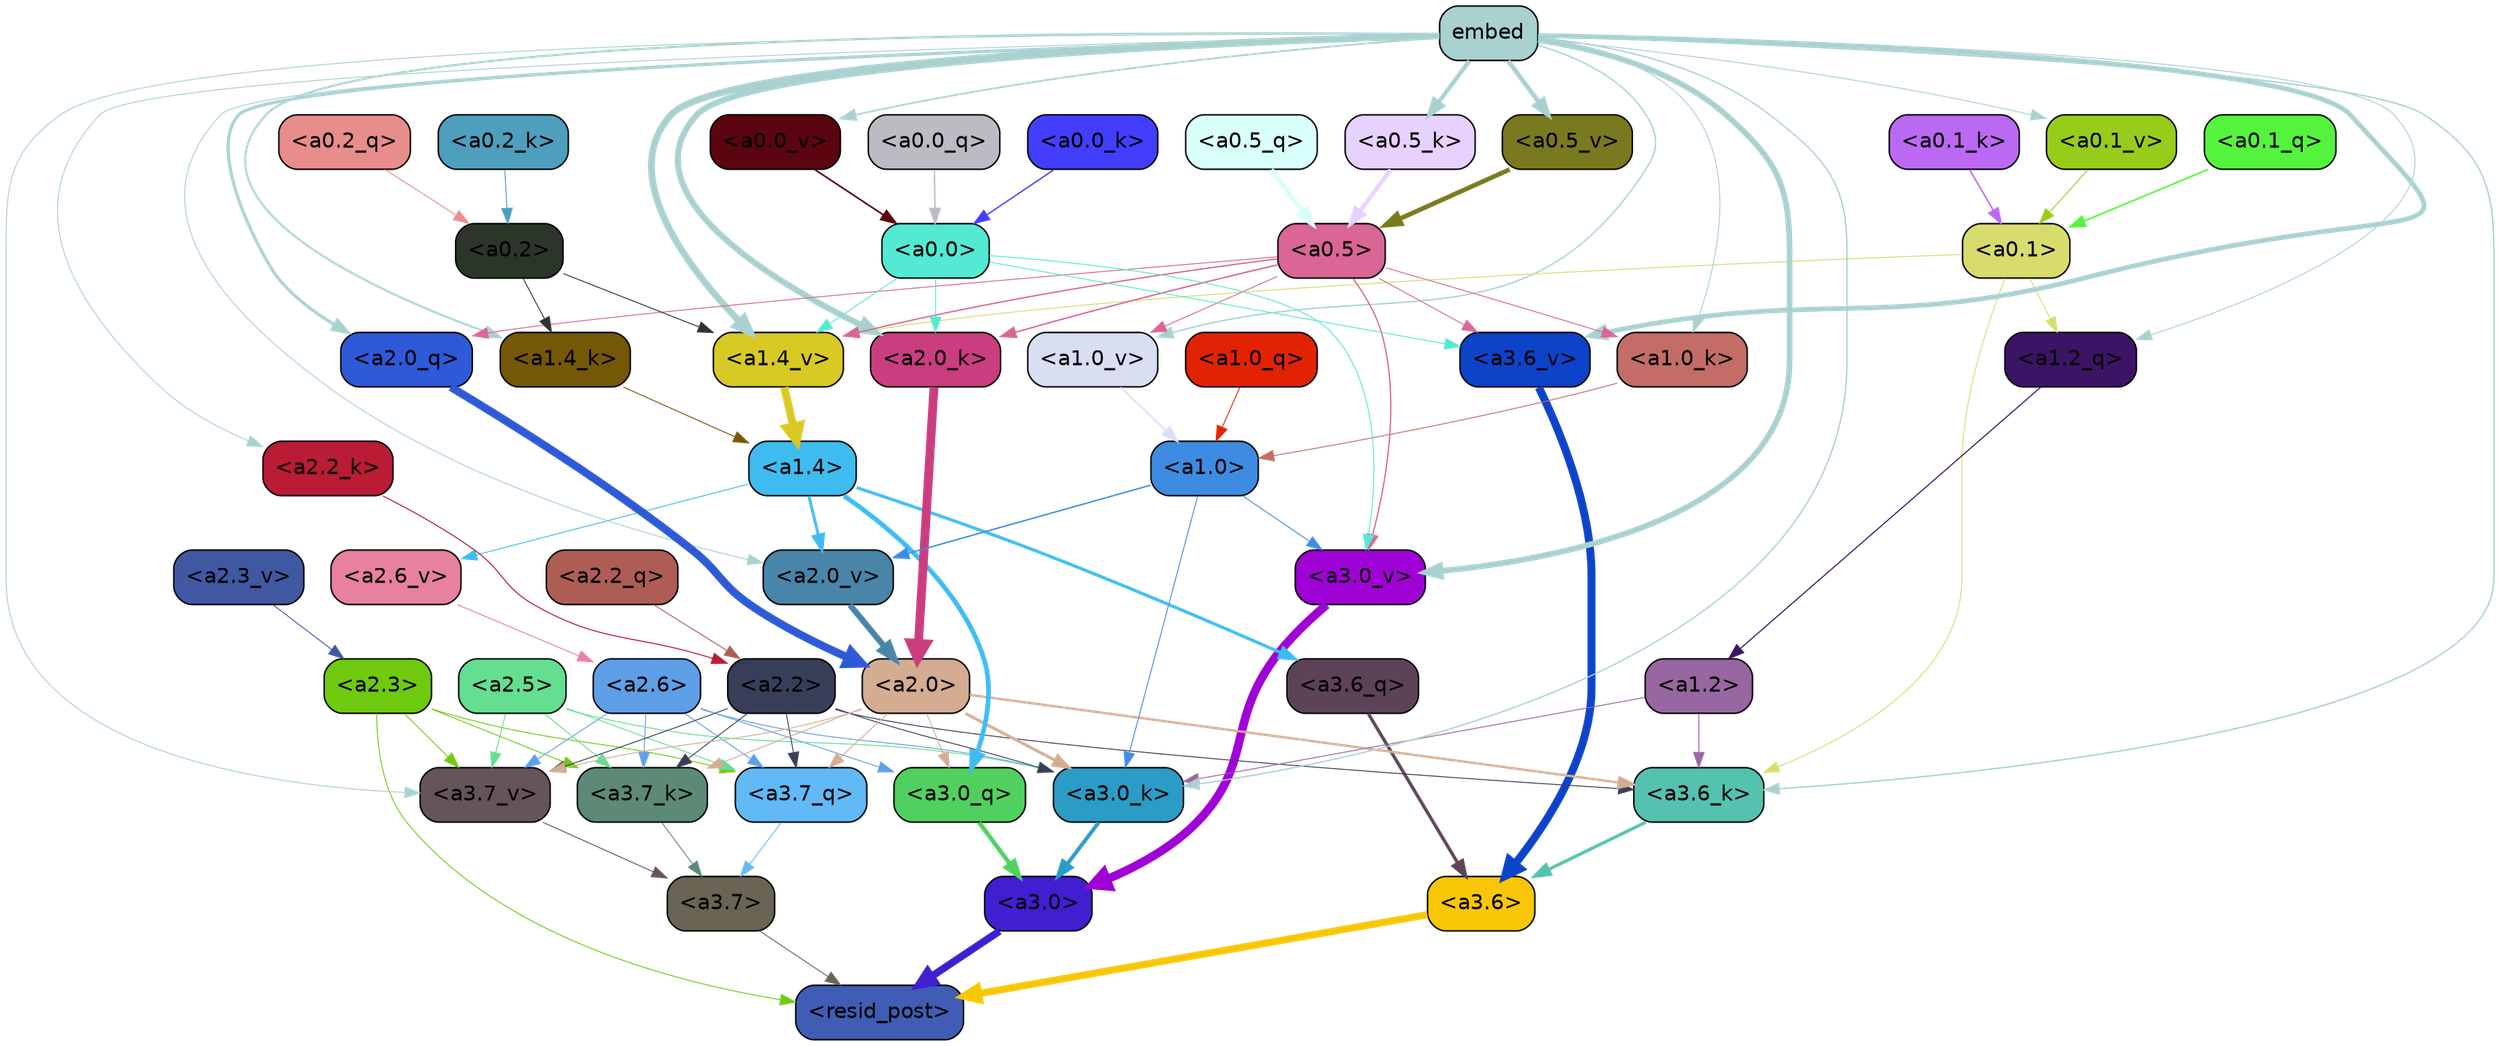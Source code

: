 strict digraph "" {
	graph [bgcolor=transparent,
		layout=dot,
		overlap=false,
		splines=true
	];
	"<a3.7>"	[color=black,
		fillcolor="#696453",
		fontname=Helvetica,
		shape=box,
		style="filled, rounded"];
	"<resid_post>"	[color=black,
		fillcolor="#3f5db4",
		fontname=Helvetica,
		shape=box,
		style="filled, rounded"];
	"<a3.7>" -> "<resid_post>"	[color="#696453",
		penwidth=0.6];
	"<a3.6>"	[color=black,
		fillcolor="#f8c607",
		fontname=Helvetica,
		shape=box,
		style="filled, rounded"];
	"<a3.6>" -> "<resid_post>"	[color="#f8c607",
		penwidth=4.751592040061951];
	"<a3.0>"	[color=black,
		fillcolor="#401fd0",
		fontname=Helvetica,
		shape=box,
		style="filled, rounded"];
	"<a3.0>" -> "<resid_post>"	[color="#401fd0",
		penwidth=4.904066681861877];
	"<a2.3>"	[color=black,
		fillcolor="#6fca0f",
		fontname=Helvetica,
		shape=box,
		style="filled, rounded"];
	"<a2.3>" -> "<resid_post>"	[color="#6fca0f",
		penwidth=0.6];
	"<a3.7_q>"	[color=black,
		fillcolor="#61b9f6",
		fontname=Helvetica,
		shape=box,
		style="filled, rounded"];
	"<a2.3>" -> "<a3.7_q>"	[color="#6fca0f",
		penwidth=0.6];
	"<a3.7_k>"	[color=black,
		fillcolor="#5c8a77",
		fontname=Helvetica,
		shape=box,
		style="filled, rounded"];
	"<a2.3>" -> "<a3.7_k>"	[color="#6fca0f",
		penwidth=0.6069068089127541];
	"<a3.7_v>"	[color=black,
		fillcolor="#655458",
		fontname=Helvetica,
		shape=box,
		style="filled, rounded"];
	"<a2.3>" -> "<a3.7_v>"	[color="#6fca0f",
		penwidth=0.6];
	"<a3.7_q>" -> "<a3.7>"	[color="#61b9f6",
		penwidth=0.6];
	"<a3.6_q>"	[color=black,
		fillcolor="#5d4358",
		fontname=Helvetica,
		shape=box,
		style="filled, rounded"];
	"<a3.6_q>" -> "<a3.6>"	[color="#5d4358",
		penwidth=2.160832464694977];
	"<a3.0_q>"	[color=black,
		fillcolor="#50d15f",
		fontname=Helvetica,
		shape=box,
		style="filled, rounded"];
	"<a3.0_q>" -> "<a3.0>"	[color="#50d15f",
		penwidth=2.870753765106201];
	"<a3.7_k>" -> "<a3.7>"	[color="#5c8a77",
		penwidth=0.6];
	"<a3.6_k>"	[color=black,
		fillcolor="#54c2ae",
		fontname=Helvetica,
		shape=box,
		style="filled, rounded"];
	"<a3.6_k>" -> "<a3.6>"	[color="#54c2ae",
		penwidth=2.13908451795578];
	"<a3.0_k>"	[color=black,
		fillcolor="#2a9cc5",
		fontname=Helvetica,
		shape=box,
		style="filled, rounded"];
	"<a3.0_k>" -> "<a3.0>"	[color="#2a9cc5",
		penwidth=2.520303964614868];
	"<a3.7_v>" -> "<a3.7>"	[color="#655458",
		penwidth=0.6];
	"<a3.6_v>"	[color=black,
		fillcolor="#0d43c9",
		fontname=Helvetica,
		shape=box,
		style="filled, rounded"];
	"<a3.6_v>" -> "<a3.6>"	[color="#0d43c9",
		penwidth=5.297133803367615];
	"<a3.0_v>"	[color=black,
		fillcolor="#9f02d5",
		fontname=Helvetica,
		shape=box,
		style="filled, rounded"];
	"<a3.0_v>" -> "<a3.0>"	[color="#9f02d5",
		penwidth=5.680712580680847];
	"<a2.6>"	[color=black,
		fillcolor="#5f9fe7",
		fontname=Helvetica,
		shape=box,
		style="filled, rounded"];
	"<a2.6>" -> "<a3.7_q>"	[color="#5f9fe7",
		penwidth=0.6];
	"<a2.6>" -> "<a3.0_q>"	[color="#5f9fe7",
		penwidth=0.6];
	"<a2.6>" -> "<a3.7_k>"	[color="#5f9fe7",
		penwidth=0.6];
	"<a2.6>" -> "<a3.0_k>"	[color="#5f9fe7",
		penwidth=0.6];
	"<a2.6>" -> "<a3.7_v>"	[color="#5f9fe7",
		penwidth=0.6];
	"<a2.5>"	[color=black,
		fillcolor="#64de90",
		fontname=Helvetica,
		shape=box,
		style="filled, rounded"];
	"<a2.5>" -> "<a3.7_q>"	[color="#64de90",
		penwidth=0.6];
	"<a2.5>" -> "<a3.7_k>"	[color="#64de90",
		penwidth=0.6];
	"<a2.5>" -> "<a3.0_k>"	[color="#64de90",
		penwidth=0.6];
	"<a2.5>" -> "<a3.7_v>"	[color="#64de90",
		penwidth=0.6];
	"<a2.2>"	[color=black,
		fillcolor="#393e58",
		fontname=Helvetica,
		shape=box,
		style="filled, rounded"];
	"<a2.2>" -> "<a3.7_q>"	[color="#393e58",
		penwidth=0.6];
	"<a2.2>" -> "<a3.7_k>"	[color="#393e58",
		penwidth=0.6];
	"<a2.2>" -> "<a3.6_k>"	[color="#393e58",
		penwidth=0.6];
	"<a2.2>" -> "<a3.0_k>"	[color="#393e58",
		penwidth=0.6];
	"<a2.2>" -> "<a3.7_v>"	[color="#393e58",
		penwidth=0.6];
	"<a2.0>"	[color=black,
		fillcolor="#d3ac91",
		fontname=Helvetica,
		shape=box,
		style="filled, rounded"];
	"<a2.0>" -> "<a3.7_q>"	[color="#d3ac91",
		penwidth=0.6];
	"<a2.0>" -> "<a3.0_q>"	[color="#d3ac91",
		penwidth=0.6];
	"<a2.0>" -> "<a3.7_k>"	[color="#d3ac91",
		penwidth=0.6];
	"<a2.0>" -> "<a3.6_k>"	[color="#d3ac91",
		penwidth=1.564806342124939];
	"<a2.0>" -> "<a3.0_k>"	[color="#d3ac91",
		penwidth=1.9353990852832794];
	"<a2.0>" -> "<a3.7_v>"	[color="#d3ac91",
		penwidth=0.6];
	"<a1.4>"	[color=black,
		fillcolor="#3ebcf0",
		fontname=Helvetica,
		shape=box,
		style="filled, rounded"];
	"<a1.4>" -> "<a3.6_q>"	[color="#3ebcf0",
		penwidth=2.0727532356977463];
	"<a1.4>" -> "<a3.0_q>"	[color="#3ebcf0",
		penwidth=3.1279823780059814];
	"<a2.6_v>"	[color=black,
		fillcolor="#e7819d",
		fontname=Helvetica,
		shape=box,
		style="filled, rounded"];
	"<a1.4>" -> "<a2.6_v>"	[color="#3ebcf0",
		penwidth=0.6];
	"<a2.0_v>"	[color=black,
		fillcolor="#4885a9",
		fontname=Helvetica,
		shape=box,
		style="filled, rounded"];
	"<a1.4>" -> "<a2.0_v>"	[color="#3ebcf0",
		penwidth=1.9170897603034973];
	"<a1.2>"	[color=black,
		fillcolor="#9866a0",
		fontname=Helvetica,
		shape=box,
		style="filled, rounded"];
	"<a1.2>" -> "<a3.6_k>"	[color="#9866a0",
		penwidth=0.6];
	"<a1.2>" -> "<a3.0_k>"	[color="#9866a0",
		penwidth=0.6];
	"<a0.1>"	[color=black,
		fillcolor="#d7dc6c",
		fontname=Helvetica,
		shape=box,
		style="filled, rounded"];
	"<a0.1>" -> "<a3.6_k>"	[color="#d7dc6c",
		penwidth=0.6];
	"<a1.2_q>"	[color=black,
		fillcolor="#3c1465",
		fontname=Helvetica,
		shape=box,
		style="filled, rounded"];
	"<a0.1>" -> "<a1.2_q>"	[color="#d7dc6c",
		penwidth=0.6];
	"<a1.4_v>"	[color=black,
		fillcolor="#d8c925",
		fontname=Helvetica,
		shape=box,
		style="filled, rounded"];
	"<a0.1>" -> "<a1.4_v>"	[color="#d7dc6c",
		penwidth=0.6202214732766151];
	embed	[color=black,
		fillcolor="#a9d1cf",
		fontname=Helvetica,
		shape=box,
		style="filled, rounded"];
	embed -> "<a3.6_k>"	[color="#a9d1cf",
		penwidth=0.8915999233722687];
	embed -> "<a3.0_k>"	[color="#a9d1cf",
		penwidth=0.832088902592659];
	embed -> "<a3.7_v>"	[color="#a9d1cf",
		penwidth=0.6];
	embed -> "<a3.6_v>"	[color="#a9d1cf",
		penwidth=3.1840110421180725];
	embed -> "<a3.0_v>"	[color="#a9d1cf",
		penwidth=3.8132747188210487];
	"<a2.0_q>"	[color=black,
		fillcolor="#2e5ad7",
		fontname=Helvetica,
		shape=box,
		style="filled, rounded"];
	embed -> "<a2.0_q>"	[color="#a9d1cf",
		penwidth=2.084651827812195];
	"<a2.2_k>"	[color=black,
		fillcolor="#ba1b35",
		fontname=Helvetica,
		shape=box,
		style="filled, rounded"];
	embed -> "<a2.2_k>"	[color="#a9d1cf",
		penwidth=0.6];
	"<a2.0_k>"	[color=black,
		fillcolor="#ca3d7f",
		fontname=Helvetica,
		shape=box,
		style="filled, rounded"];
	embed -> "<a2.0_k>"	[color="#a9d1cf",
		penwidth=4.084526404738426];
	embed -> "<a2.0_v>"	[color="#a9d1cf",
		penwidth=0.6];
	embed -> "<a1.2_q>"	[color="#a9d1cf",
		penwidth=0.6];
	"<a1.4_k>"	[color=black,
		fillcolor="#745808",
		fontname=Helvetica,
		shape=box,
		style="filled, rounded"];
	embed -> "<a1.4_k>"	[color="#a9d1cf",
		penwidth=1.3912410736083984];
	"<a1.0_k>"	[color=black,
		fillcolor="#c36d66",
		fontname=Helvetica,
		shape=box,
		style="filled, rounded"];
	embed -> "<a1.0_k>"	[color="#a9d1cf",
		penwidth=0.6];
	embed -> "<a1.4_v>"	[color="#a9d1cf",
		penwidth=4.4888065457344055];
	"<a1.0_v>"	[color=black,
		fillcolor="#d9def3",
		fontname=Helvetica,
		shape=box,
		style="filled, rounded"];
	embed -> "<a1.0_v>"	[color="#a9d1cf",
		penwidth=0.8796700537204742];
	"<a0.5_k>"	[color=black,
		fillcolor="#e7d1ff",
		fontname=Helvetica,
		shape=box,
		style="filled, rounded"];
	embed -> "<a0.5_k>"	[color="#a9d1cf",
		penwidth=2.8332607746124268];
	"<a0.5_v>"	[color=black,
		fillcolor="#797920",
		fontname=Helvetica,
		shape=box,
		style="filled, rounded"];
	embed -> "<a0.5_v>"	[color="#a9d1cf",
		penwidth=3.0338101387023926];
	"<a0.1_v>"	[color=black,
		fillcolor="#97cc1b",
		fontname=Helvetica,
		shape=box,
		style="filled, rounded"];
	embed -> "<a0.1_v>"	[color="#a9d1cf",
		penwidth=0.6];
	"<a0.0_v>"	[color=black,
		fillcolor="#5a050f",
		fontname=Helvetica,
		shape=box,
		style="filled, rounded"];
	embed -> "<a0.0_v>"	[color="#a9d1cf",
		penwidth=1.1078194975852966];
	"<a1.0>"	[color=black,
		fillcolor="#3e8ce2",
		fontname=Helvetica,
		shape=box,
		style="filled, rounded"];
	"<a1.0>" -> "<a3.0_k>"	[color="#3e8ce2",
		penwidth=0.6];
	"<a1.0>" -> "<a3.0_v>"	[color="#3e8ce2",
		penwidth=0.6];
	"<a1.0>" -> "<a2.0_v>"	[color="#3e8ce2",
		penwidth=0.9450988052412868];
	"<a0.5>"	[color=black,
		fillcolor="#d96694",
		fontname=Helvetica,
		shape=box,
		style="filled, rounded"];
	"<a0.5>" -> "<a3.6_v>"	[color="#d96694",
		penwidth=0.6];
	"<a0.5>" -> "<a3.0_v>"	[color="#d96694",
		penwidth=0.8331108838319778];
	"<a0.5>" -> "<a2.0_q>"	[color="#d96694",
		penwidth=0.6];
	"<a0.5>" -> "<a2.0_k>"	[color="#d96694",
		penwidth=0.9412797391414642];
	"<a0.5>" -> "<a1.0_k>"	[color="#d96694",
		penwidth=0.6];
	"<a0.5>" -> "<a1.4_v>"	[color="#d96694",
		penwidth=0.8757842034101486];
	"<a0.5>" -> "<a1.0_v>"	[color="#d96694",
		penwidth=0.6];
	"<a0.0>"	[color=black,
		fillcolor="#53e9d2",
		fontname=Helvetica,
		shape=box,
		style="filled, rounded"];
	"<a0.0>" -> "<a3.6_v>"	[color="#53e9d2",
		penwidth=0.6];
	"<a0.0>" -> "<a3.0_v>"	[color="#53e9d2",
		penwidth=0.6];
	"<a0.0>" -> "<a2.0_k>"	[color="#53e9d2",
		penwidth=0.6];
	"<a0.0>" -> "<a1.4_v>"	[color="#53e9d2",
		penwidth=0.6];
	"<a2.2_q>"	[color=black,
		fillcolor="#ae5d55",
		fontname=Helvetica,
		shape=box,
		style="filled, rounded"];
	"<a2.2_q>" -> "<a2.2>"	[color="#ae5d55",
		penwidth=0.6];
	"<a2.0_q>" -> "<a2.0>"	[color="#2e5ad7",
		penwidth=5.29856276512146];
	"<a2.2_k>" -> "<a2.2>"	[color="#ba1b35",
		penwidth=0.6722683310508728];
	"<a2.0_k>" -> "<a2.0>"	[color="#ca3d7f",
		penwidth=5.859246134757996];
	"<a2.6_v>" -> "<a2.6>"	[color="#e7819d",
		penwidth=0.6];
	"<a2.3_v>"	[color=black,
		fillcolor="#4057a2",
		fontname=Helvetica,
		shape=box,
		style="filled, rounded"];
	"<a2.3_v>" -> "<a2.3>"	[color="#4057a2",
		penwidth=0.6];
	"<a2.0_v>" -> "<a2.0>"	[color="#4885a9",
		penwidth=3.9621697664260864];
	"<a1.2_q>" -> "<a1.2>"	[color="#3c1465",
		penwidth=0.7185482024215162];
	"<a1.0_q>"	[color=black,
		fillcolor="#e12304",
		fontname=Helvetica,
		shape=box,
		style="filled, rounded"];
	"<a1.0_q>" -> "<a1.0>"	[color="#e12304",
		penwidth=0.6];
	"<a1.4_k>" -> "<a1.4>"	[color="#745808",
		penwidth=0.6];
	"<a1.0_k>" -> "<a1.0>"	[color="#c36d66",
		penwidth=0.6];
	"<a1.4_v>" -> "<a1.4>"	[color="#d8c925",
		penwidth=5.280138969421387];
	"<a1.0_v>" -> "<a1.0>"	[color="#d9def3",
		penwidth=1.318962275981903];
	"<a0.2>"	[color=black,
		fillcolor="#2b3529",
		fontname=Helvetica,
		shape=box,
		style="filled, rounded"];
	"<a0.2>" -> "<a1.4_k>"	[color="#2b3529",
		penwidth=0.6];
	"<a0.2>" -> "<a1.4_v>"	[color="#2b3529",
		penwidth=0.6];
	"<a0.5_q>"	[color=black,
		fillcolor="#d9fffb",
		fontname=Helvetica,
		shape=box,
		style="filled, rounded"];
	"<a0.5_q>" -> "<a0.5>"	[color="#d9fffb",
		penwidth=3.2715916633605957];
	"<a0.2_q>"	[color=black,
		fillcolor="#e78d8c",
		fontname=Helvetica,
		shape=box,
		style="filled, rounded"];
	"<a0.2_q>" -> "<a0.2>"	[color="#e78d8c",
		penwidth=0.6];
	"<a0.1_q>"	[color=black,
		fillcolor="#54f33d",
		fontname=Helvetica,
		shape=box,
		style="filled, rounded"];
	"<a0.1_q>" -> "<a0.1>"	[color="#54f33d",
		penwidth=1.0982357263565063];
	"<a0.0_q>"	[color=black,
		fillcolor="#bcbbc3",
		fontname=Helvetica,
		shape=box,
		style="filled, rounded"];
	"<a0.0_q>" -> "<a0.0>"	[color="#bcbbc3",
		penwidth=0.8850758075714111];
	"<a0.5_k>" -> "<a0.5>"	[color="#e7d1ff",
		penwidth=2.833264708518982];
	"<a0.2_k>"	[color=black,
		fillcolor="#4e9ebe",
		fontname=Helvetica,
		shape=box,
		style="filled, rounded"];
	"<a0.2_k>" -> "<a0.2>"	[color="#4e9ebe",
		penwidth=0.6];
	"<a0.1_k>"	[color=black,
		fillcolor="#bb69f3",
		fontname=Helvetica,
		shape=box,
		style="filled, rounded"];
	"<a0.1_k>" -> "<a0.1>"	[color="#bb69f3",
		penwidth=1.0085628032684326];
	"<a0.0_k>"	[color=black,
		fillcolor="#433dfe",
		fontname=Helvetica,
		shape=box,
		style="filled, rounded"];
	"<a0.0_k>" -> "<a0.0>"	[color="#433dfe",
		penwidth=0.8747712969779968];
	"<a0.5_v>" -> "<a0.5>"	[color="#797920",
		penwidth=3.0403636693954468];
	"<a0.1_v>" -> "<a0.1>"	[color="#97cc1b",
		penwidth=0.6];
	"<a0.0_v>" -> "<a0.0>"	[color="#5a050f",
		penwidth=1.1078208088874817];
}
